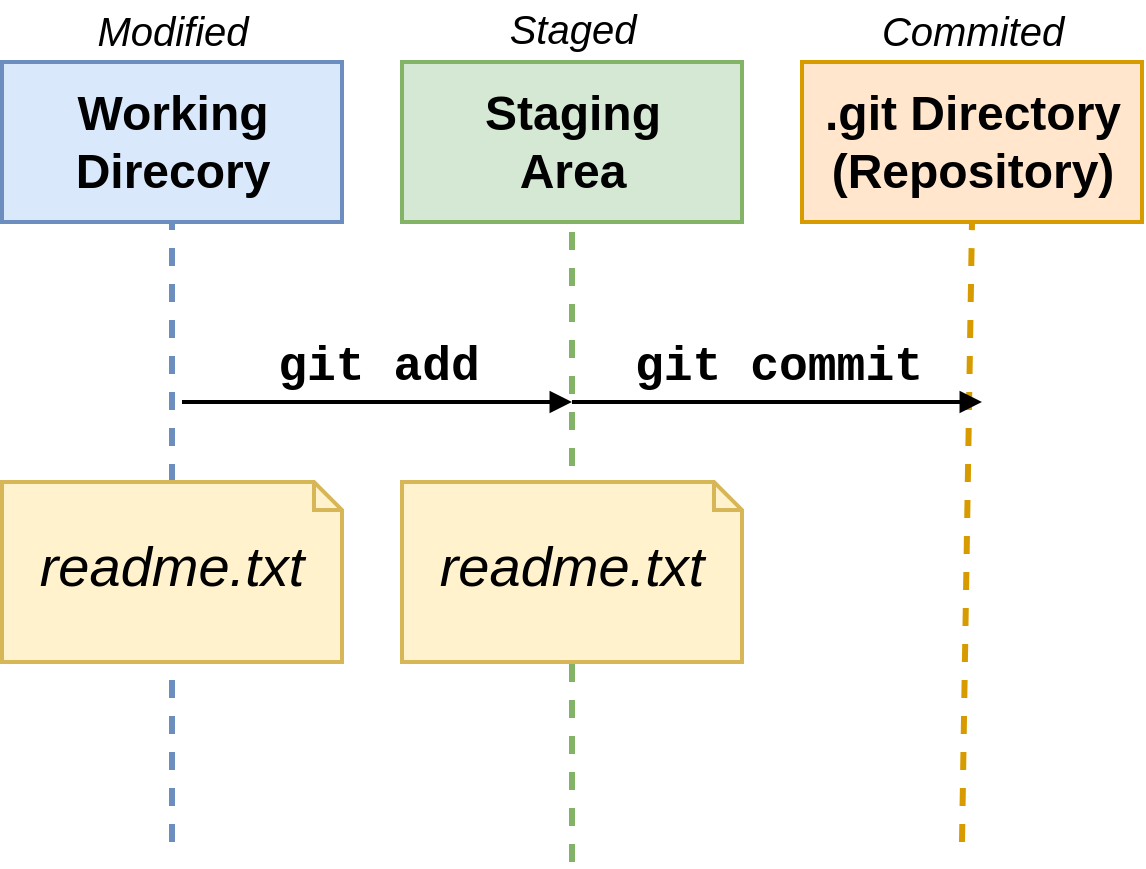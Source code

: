 <mxfile version="10.6.1" type="device"><diagram id="aoq1DbCRH0Eex9IWt6IT" name="Page-1"><mxGraphModel dx="829" dy="644" grid="1" gridSize="10" guides="1" tooltips="1" connect="1" arrows="1" fold="1" page="1" pageScale="1" pageWidth="827" pageHeight="1169" math="0" shadow="0"><root><mxCell id="0"/><mxCell id="1" parent="0"/><mxCell id="Ev2ssglDCKPvoKZEeSkC-5" value="&lt;font style=&quot;font-size: 24px&quot;&gt;&lt;font style=&quot;font-size: 24px&quot;&gt;&lt;font style=&quot;font-size: 24px&quot;&gt;&lt;font style=&quot;font-size: 24px&quot;&gt;&lt;font style=&quot;font-size: 24px&quot;&gt;&lt;font style=&quot;font-size: 24px&quot;&gt;&lt;font style=&quot;font-size: 24px&quot;&gt;&lt;font style=&quot;font-size: 24px&quot;&gt;&lt;font style=&quot;font-size: 24px&quot;&gt;&lt;font style=&quot;font-size: 24px&quot;&gt;&lt;font style=&quot;font-size: 24px&quot;&gt;&lt;font style=&quot;font-size: 24px&quot;&gt;&lt;font style=&quot;font-size: 24px&quot;&gt;&lt;font style=&quot;font-size: 24px&quot;&gt;&lt;font face=&quot;Courier New&quot; style=&quot;font-size: 24px&quot;&gt;&lt;b&gt;git add&lt;/b&gt;&lt;/font&gt;&lt;br&gt;&lt;/font&gt;&lt;/font&gt;&lt;/font&gt;&lt;/font&gt;&lt;/font&gt;&lt;/font&gt;&lt;/font&gt;&lt;/font&gt;&lt;/font&gt;&lt;/font&gt;&lt;/font&gt;&lt;/font&gt;&lt;/font&gt;&lt;/font&gt;" style="html=1;verticalAlign=bottom;startArrow=none;startFill=0;endArrow=block;startSize=8;strokeWidth=2;" parent="1" edge="1"><mxGeometry width="60" relative="1" as="geometry"><mxPoint x="170" y="290" as="sourcePoint"/><mxPoint x="365" y="290" as="targetPoint"/><Array as="points"><mxPoint x="296" y="290"/></Array></mxGeometry></mxCell><mxCell id="Ev2ssglDCKPvoKZEeSkC-7" value="&lt;i style=&quot;font-size: 20px;&quot;&gt;Modified&lt;/i&gt;&lt;br style=&quot;font-size: 20px;&quot;&gt;" style="text;html=1;resizable=0;points=[];autosize=1;align=center;verticalAlign=top;spacingTop=-4;fontSize=20;" parent="1" vertex="1"><mxGeometry x="135" y="90" width="60" height="20" as="geometry"/></mxCell><mxCell id="Ev2ssglDCKPvoKZEeSkC-8" value="&lt;i style=&quot;font-size: 20px;&quot;&gt;Staged&lt;/i&gt;&lt;br style=&quot;font-size: 20px;&quot;&gt;" style="text;html=1;resizable=0;points=[];autosize=1;align=center;verticalAlign=top;spacingTop=-4;fontSize=20;" parent="1" vertex="1"><mxGeometry x="335" y="89" width="60" height="20" as="geometry"/></mxCell><mxCell id="Ev2ssglDCKPvoKZEeSkC-9" value="&lt;i style=&quot;font-size: 20px;&quot;&gt;Commited&lt;/i&gt;&lt;br style=&quot;font-size: 20px;&quot;&gt;" style="text;html=1;resizable=0;points=[];autosize=1;align=center;verticalAlign=top;spacingTop=-4;fontSize=20;" parent="1" vertex="1"><mxGeometry x="530" y="90" width="70" height="20" as="geometry"/></mxCell><mxCell id="Ev2ssglDCKPvoKZEeSkC-10" value="Working&lt;br style=&quot;font-size: 24px;&quot;&gt;Direcory&lt;br style=&quot;font-size: 24px;&quot;&gt;" style="html=1;strokeWidth=2;fontSize=24;align=center;fontStyle=1;fillColor=#dae8fc;strokeColor=#6c8ebf;" parent="1" vertex="1"><mxGeometry x="80" y="120" width="170" height="80" as="geometry"/></mxCell><mxCell id="Ev2ssglDCKPvoKZEeSkC-11" value="Staging&lt;br&gt;Area&lt;br style=&quot;font-size: 24px&quot;&gt;" style="html=1;strokeWidth=2;fontSize=24;align=center;fontStyle=1;fillColor=#d5e8d4;strokeColor=#82b366;" parent="1" vertex="1"><mxGeometry x="280" y="120" width="170" height="80" as="geometry"/></mxCell><mxCell id="Ev2ssglDCKPvoKZEeSkC-12" value=".git Directory&lt;br&gt;(Repository)&lt;br style=&quot;font-size: 24px&quot;&gt;" style="html=1;strokeWidth=2;fontSize=24;align=center;fontStyle=1;fillColor=#ffe6cc;strokeColor=#d79b00;" parent="1" vertex="1"><mxGeometry x="480" y="120" width="170" height="80" as="geometry"/></mxCell><mxCell id="Ev2ssglDCKPvoKZEeSkC-13" value="" style="endArrow=none;dashed=1;html=1;strokeWidth=3;fontSize=28;entryX=0.5;entryY=1;entryDx=0;entryDy=0;fillColor=#dae8fc;strokeColor=#6c8ebf;" parent="1" target="Ev2ssglDCKPvoKZEeSkC-10" edge="1"><mxGeometry width="50" height="50" relative="1" as="geometry"><mxPoint x="165" y="510" as="sourcePoint"/><mxPoint x="130" y="260" as="targetPoint"/></mxGeometry></mxCell><mxCell id="Ev2ssglDCKPvoKZEeSkC-14" value="" style="endArrow=none;dashed=1;html=1;strokeWidth=3;fontSize=28;fillColor=#d5e8d4;strokeColor=#82b366;entryX=0.5;entryY=1;entryDx=0;entryDy=0;" parent="1" target="Ev2ssglDCKPvoKZEeSkC-11" edge="1"><mxGeometry width="50" height="50" relative="1" as="geometry"><mxPoint x="365" y="520" as="sourcePoint"/><mxPoint x="390" y="230" as="targetPoint"/></mxGeometry></mxCell><mxCell id="Ev2ssglDCKPvoKZEeSkC-15" value="" style="endArrow=none;dashed=1;html=1;strokeWidth=3;fontSize=28;entryX=0.5;entryY=1;entryDx=0;entryDy=0;fillColor=#ffe6cc;strokeColor=#d79b00;" parent="1" target="Ev2ssglDCKPvoKZEeSkC-12" edge="1"><mxGeometry width="50" height="50" relative="1" as="geometry"><mxPoint x="560" y="510" as="sourcePoint"/><mxPoint x="375" y="210" as="targetPoint"/></mxGeometry></mxCell><mxCell id="Ev2ssglDCKPvoKZEeSkC-16" value="&lt;font style=&quot;font-size: 24px&quot;&gt;&lt;font style=&quot;font-size: 24px&quot;&gt;&lt;font style=&quot;font-size: 24px&quot;&gt;&lt;font style=&quot;font-size: 24px&quot;&gt;&lt;font style=&quot;font-size: 24px&quot;&gt;&lt;font style=&quot;font-size: 24px&quot;&gt;&lt;font style=&quot;font-size: 24px&quot;&gt;&lt;font style=&quot;font-size: 24px&quot;&gt;&lt;font style=&quot;font-size: 24px&quot;&gt;&lt;font style=&quot;font-size: 24px&quot;&gt;&lt;font style=&quot;font-size: 24px&quot;&gt;&lt;font style=&quot;font-size: 24px&quot;&gt;&lt;font style=&quot;font-size: 24px&quot;&gt;&lt;font style=&quot;font-size: 24px&quot;&gt;&lt;font face=&quot;Courier New&quot; style=&quot;font-size: 24px&quot;&gt;&lt;b&gt;git commit&lt;/b&gt;&lt;/font&gt;&lt;br&gt;&lt;/font&gt;&lt;/font&gt;&lt;/font&gt;&lt;/font&gt;&lt;/font&gt;&lt;/font&gt;&lt;/font&gt;&lt;/font&gt;&lt;/font&gt;&lt;/font&gt;&lt;/font&gt;&lt;/font&gt;&lt;/font&gt;&lt;/font&gt;" style="html=1;verticalAlign=bottom;startArrow=none;startFill=0;endArrow=block;startSize=8;strokeWidth=2;" parent="1" edge="1"><mxGeometry width="60" relative="1" as="geometry"><mxPoint x="365" y="290" as="sourcePoint"/><mxPoint x="570" y="290" as="targetPoint"/><Array as="points"><mxPoint x="501" y="290"/></Array></mxGeometry></mxCell><mxCell id="Ev2ssglDCKPvoKZEeSkC-17" value="readme.txt&lt;br&gt;" style="shape=note;whiteSpace=wrap;html=1;size=14;verticalAlign=middle;align=center;spacingTop=-6;strokeWidth=2;fontSize=28;fillColor=#fff2cc;strokeColor=#d6b656;fontStyle=2" parent="1" vertex="1"><mxGeometry x="280" y="330" width="170" height="90" as="geometry"/></mxCell><mxCell id="DaivrCV2PqaNZo_wJ4IO-1" value="readme.txt&lt;br&gt;" style="shape=note;whiteSpace=wrap;html=1;size=14;verticalAlign=middle;align=center;spacingTop=-6;strokeWidth=2;fontSize=28;fillColor=#fff2cc;strokeColor=#d6b656;fontStyle=2" vertex="1" parent="1"><mxGeometry x="80" y="330" width="170" height="90" as="geometry"/></mxCell></root></mxGraphModel></diagram></mxfile>